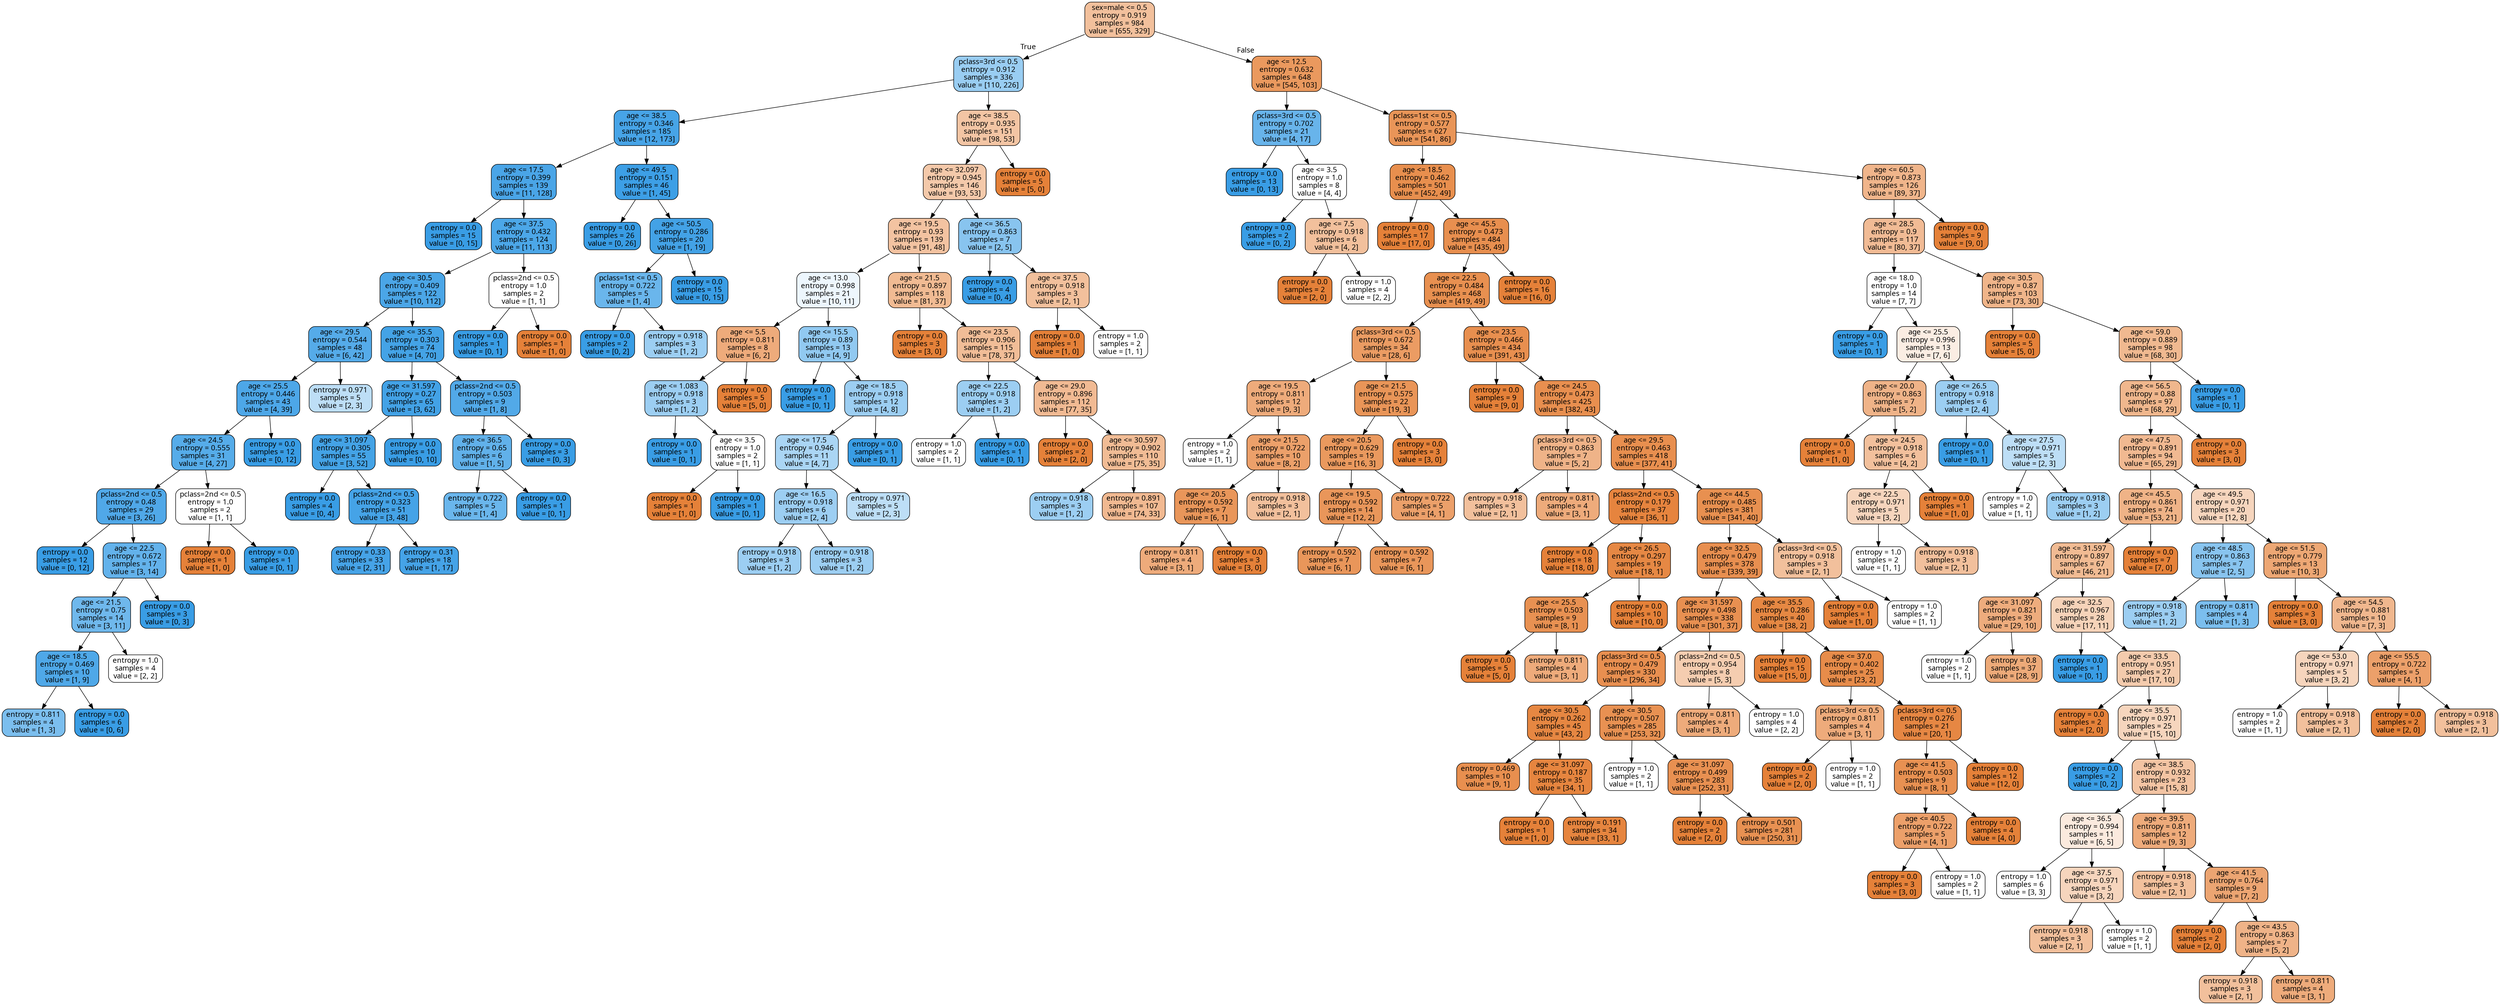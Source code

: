 digraph Tree {
node [shape=box, style="filled, rounded", color="black", fontname="FangSong"] ;
edge [fontname="FangSong"] ;
0 [label="sex=male <= 0.5\nentropy = 0.919\nsamples = 984\nvalue = [655, 329]", fillcolor="#f2c09c"] ;
1 [label="pclass=3rd <= 0.5\nentropy = 0.912\nsamples = 336\nvalue = [110, 226]", fillcolor="#99cdf2"] ;
0 -> 1 [labeldistance=2.5, labelangle=45, headlabel="True"] ;
2 [label="age <= 38.5\nentropy = 0.346\nsamples = 185\nvalue = [12, 173]", fillcolor="#47a4e7"] ;
1 -> 2 ;
3 [label="age <= 17.5\nentropy = 0.399\nsamples = 139\nvalue = [11, 128]", fillcolor="#4aa5e7"] ;
2 -> 3 ;
4 [label="entropy = 0.0\nsamples = 15\nvalue = [0, 15]", fillcolor="#399de5"] ;
3 -> 4 ;
5 [label="age <= 37.5\nentropy = 0.432\nsamples = 124\nvalue = [11, 113]", fillcolor="#4ca7e8"] ;
3 -> 5 ;
6 [label="age <= 30.5\nentropy = 0.409\nsamples = 122\nvalue = [10, 112]", fillcolor="#4ba6e7"] ;
5 -> 6 ;
7 [label="age <= 29.5\nentropy = 0.544\nsamples = 48\nvalue = [6, 42]", fillcolor="#55abe9"] ;
6 -> 7 ;
8 [label="age <= 25.5\nentropy = 0.446\nsamples = 43\nvalue = [4, 39]", fillcolor="#4da7e8"] ;
7 -> 8 ;
9 [label="age <= 24.5\nentropy = 0.555\nsamples = 31\nvalue = [4, 27]", fillcolor="#56ace9"] ;
8 -> 9 ;
10 [label="pclass=2nd <= 0.5\nentropy = 0.48\nsamples = 29\nvalue = [3, 26]", fillcolor="#50a8e8"] ;
9 -> 10 ;
11 [label="entropy = 0.0\nsamples = 12\nvalue = [0, 12]", fillcolor="#399de5"] ;
10 -> 11 ;
12 [label="age <= 22.5\nentropy = 0.672\nsamples = 17\nvalue = [3, 14]", fillcolor="#63b2eb"] ;
10 -> 12 ;
13 [label="age <= 21.5\nentropy = 0.75\nsamples = 14\nvalue = [3, 11]", fillcolor="#6fb8ec"] ;
12 -> 13 ;
14 [label="age <= 18.5\nentropy = 0.469\nsamples = 10\nvalue = [1, 9]", fillcolor="#4fa8e8"] ;
13 -> 14 ;
15 [label="entropy = 0.811\nsamples = 4\nvalue = [1, 3]", fillcolor="#7bbeee"] ;
14 -> 15 ;
16 [label="entropy = 0.0\nsamples = 6\nvalue = [0, 6]", fillcolor="#399de5"] ;
14 -> 16 ;
17 [label="entropy = 1.0\nsamples = 4\nvalue = [2, 2]", fillcolor="#ffffff"] ;
13 -> 17 ;
18 [label="entropy = 0.0\nsamples = 3\nvalue = [0, 3]", fillcolor="#399de5"] ;
12 -> 18 ;
19 [label="pclass=2nd <= 0.5\nentropy = 1.0\nsamples = 2\nvalue = [1, 1]", fillcolor="#ffffff"] ;
9 -> 19 ;
20 [label="entropy = 0.0\nsamples = 1\nvalue = [1, 0]", fillcolor="#e58139"] ;
19 -> 20 ;
21 [label="entropy = 0.0\nsamples = 1\nvalue = [0, 1]", fillcolor="#399de5"] ;
19 -> 21 ;
22 [label="entropy = 0.0\nsamples = 12\nvalue = [0, 12]", fillcolor="#399de5"] ;
8 -> 22 ;
23 [label="entropy = 0.971\nsamples = 5\nvalue = [2, 3]", fillcolor="#bddef6"] ;
7 -> 23 ;
24 [label="age <= 35.5\nentropy = 0.303\nsamples = 74\nvalue = [4, 70]", fillcolor="#44a3e6"] ;
6 -> 24 ;
25 [label="age <= 31.597\nentropy = 0.27\nsamples = 65\nvalue = [3, 62]", fillcolor="#43a2e6"] ;
24 -> 25 ;
26 [label="age <= 31.097\nentropy = 0.305\nsamples = 55\nvalue = [3, 52]", fillcolor="#44a3e6"] ;
25 -> 26 ;
27 [label="entropy = 0.0\nsamples = 4\nvalue = [0, 4]", fillcolor="#399de5"] ;
26 -> 27 ;
28 [label="pclass=2nd <= 0.5\nentropy = 0.323\nsamples = 51\nvalue = [3, 48]", fillcolor="#45a3e7"] ;
26 -> 28 ;
29 [label="entropy = 0.33\nsamples = 33\nvalue = [2, 31]", fillcolor="#46a3e7"] ;
28 -> 29 ;
30 [label="entropy = 0.31\nsamples = 18\nvalue = [1, 17]", fillcolor="#45a3e7"] ;
28 -> 30 ;
31 [label="entropy = 0.0\nsamples = 10\nvalue = [0, 10]", fillcolor="#399de5"] ;
25 -> 31 ;
32 [label="pclass=2nd <= 0.5\nentropy = 0.503\nsamples = 9\nvalue = [1, 8]", fillcolor="#52a9e8"] ;
24 -> 32 ;
33 [label="age <= 36.5\nentropy = 0.65\nsamples = 6\nvalue = [1, 5]", fillcolor="#61b1ea"] ;
32 -> 33 ;
34 [label="entropy = 0.722\nsamples = 5\nvalue = [1, 4]", fillcolor="#6ab6ec"] ;
33 -> 34 ;
35 [label="entropy = 0.0\nsamples = 1\nvalue = [0, 1]", fillcolor="#399de5"] ;
33 -> 35 ;
36 [label="entropy = 0.0\nsamples = 3\nvalue = [0, 3]", fillcolor="#399de5"] ;
32 -> 36 ;
37 [label="pclass=2nd <= 0.5\nentropy = 1.0\nsamples = 2\nvalue = [1, 1]", fillcolor="#ffffff"] ;
5 -> 37 ;
38 [label="entropy = 0.0\nsamples = 1\nvalue = [0, 1]", fillcolor="#399de5"] ;
37 -> 38 ;
39 [label="entropy = 0.0\nsamples = 1\nvalue = [1, 0]", fillcolor="#e58139"] ;
37 -> 39 ;
40 [label="age <= 49.5\nentropy = 0.151\nsamples = 46\nvalue = [1, 45]", fillcolor="#3d9fe6"] ;
2 -> 40 ;
41 [label="entropy = 0.0\nsamples = 26\nvalue = [0, 26]", fillcolor="#399de5"] ;
40 -> 41 ;
42 [label="age <= 50.5\nentropy = 0.286\nsamples = 20\nvalue = [1, 19]", fillcolor="#43a2e6"] ;
40 -> 42 ;
43 [label="pclass=1st <= 0.5\nentropy = 0.722\nsamples = 5\nvalue = [1, 4]", fillcolor="#6ab6ec"] ;
42 -> 43 ;
44 [label="entropy = 0.0\nsamples = 2\nvalue = [0, 2]", fillcolor="#399de5"] ;
43 -> 44 ;
45 [label="entropy = 0.918\nsamples = 3\nvalue = [1, 2]", fillcolor="#9ccef2"] ;
43 -> 45 ;
46 [label="entropy = 0.0\nsamples = 15\nvalue = [0, 15]", fillcolor="#399de5"] ;
42 -> 46 ;
47 [label="age <= 38.5\nentropy = 0.935\nsamples = 151\nvalue = [98, 53]", fillcolor="#f3c5a4"] ;
1 -> 47 ;
48 [label="age <= 32.097\nentropy = 0.945\nsamples = 146\nvalue = [93, 53]", fillcolor="#f4c9aa"] ;
47 -> 48 ;
49 [label="age <= 19.5\nentropy = 0.93\nsamples = 139\nvalue = [91, 48]", fillcolor="#f3c3a1"] ;
48 -> 49 ;
50 [label="age <= 13.0\nentropy = 0.998\nsamples = 21\nvalue = [10, 11]", fillcolor="#edf6fd"] ;
49 -> 50 ;
51 [label="age <= 5.5\nentropy = 0.811\nsamples = 8\nvalue = [6, 2]", fillcolor="#eeab7b"] ;
50 -> 51 ;
52 [label="age <= 1.083\nentropy = 0.918\nsamples = 3\nvalue = [1, 2]", fillcolor="#9ccef2"] ;
51 -> 52 ;
53 [label="entropy = 0.0\nsamples = 1\nvalue = [0, 1]", fillcolor="#399de5"] ;
52 -> 53 ;
54 [label="age <= 3.5\nentropy = 1.0\nsamples = 2\nvalue = [1, 1]", fillcolor="#ffffff"] ;
52 -> 54 ;
55 [label="entropy = 0.0\nsamples = 1\nvalue = [1, 0]", fillcolor="#e58139"] ;
54 -> 55 ;
56 [label="entropy = 0.0\nsamples = 1\nvalue = [0, 1]", fillcolor="#399de5"] ;
54 -> 56 ;
57 [label="entropy = 0.0\nsamples = 5\nvalue = [5, 0]", fillcolor="#e58139"] ;
51 -> 57 ;
58 [label="age <= 15.5\nentropy = 0.89\nsamples = 13\nvalue = [4, 9]", fillcolor="#91c9f1"] ;
50 -> 58 ;
59 [label="entropy = 0.0\nsamples = 1\nvalue = [0, 1]", fillcolor="#399de5"] ;
58 -> 59 ;
60 [label="age <= 18.5\nentropy = 0.918\nsamples = 12\nvalue = [4, 8]", fillcolor="#9ccef2"] ;
58 -> 60 ;
61 [label="age <= 17.5\nentropy = 0.946\nsamples = 11\nvalue = [4, 7]", fillcolor="#aad5f4"] ;
60 -> 61 ;
62 [label="age <= 16.5\nentropy = 0.918\nsamples = 6\nvalue = [2, 4]", fillcolor="#9ccef2"] ;
61 -> 62 ;
63 [label="entropy = 0.918\nsamples = 3\nvalue = [1, 2]", fillcolor="#9ccef2"] ;
62 -> 63 ;
64 [label="entropy = 0.918\nsamples = 3\nvalue = [1, 2]", fillcolor="#9ccef2"] ;
62 -> 64 ;
65 [label="entropy = 0.971\nsamples = 5\nvalue = [2, 3]", fillcolor="#bddef6"] ;
61 -> 65 ;
66 [label="entropy = 0.0\nsamples = 1\nvalue = [0, 1]", fillcolor="#399de5"] ;
60 -> 66 ;
67 [label="age <= 21.5\nentropy = 0.897\nsamples = 118\nvalue = [81, 37]", fillcolor="#f1bb93"] ;
49 -> 67 ;
68 [label="entropy = 0.0\nsamples = 3\nvalue = [3, 0]", fillcolor="#e58139"] ;
67 -> 68 ;
69 [label="age <= 23.5\nentropy = 0.906\nsamples = 115\nvalue = [78, 37]", fillcolor="#f1bd97"] ;
67 -> 69 ;
70 [label="age <= 22.5\nentropy = 0.918\nsamples = 3\nvalue = [1, 2]", fillcolor="#9ccef2"] ;
69 -> 70 ;
71 [label="entropy = 1.0\nsamples = 2\nvalue = [1, 1]", fillcolor="#ffffff"] ;
70 -> 71 ;
72 [label="entropy = 0.0\nsamples = 1\nvalue = [0, 1]", fillcolor="#399de5"] ;
70 -> 72 ;
73 [label="age <= 29.0\nentropy = 0.896\nsamples = 112\nvalue = [77, 35]", fillcolor="#f1ba93"] ;
69 -> 73 ;
74 [label="entropy = 0.0\nsamples = 2\nvalue = [2, 0]", fillcolor="#e58139"] ;
73 -> 74 ;
75 [label="age <= 30.597\nentropy = 0.902\nsamples = 110\nvalue = [75, 35]", fillcolor="#f1bc95"] ;
73 -> 75 ;
76 [label="entropy = 0.918\nsamples = 3\nvalue = [1, 2]", fillcolor="#9ccef2"] ;
75 -> 76 ;
77 [label="entropy = 0.891\nsamples = 107\nvalue = [74, 33]", fillcolor="#f1b991"] ;
75 -> 77 ;
78 [label="age <= 36.5\nentropy = 0.863\nsamples = 7\nvalue = [2, 5]", fillcolor="#88c4ef"] ;
48 -> 78 ;
79 [label="entropy = 0.0\nsamples = 4\nvalue = [0, 4]", fillcolor="#399de5"] ;
78 -> 79 ;
80 [label="age <= 37.5\nentropy = 0.918\nsamples = 3\nvalue = [2, 1]", fillcolor="#f2c09c"] ;
78 -> 80 ;
81 [label="entropy = 0.0\nsamples = 1\nvalue = [1, 0]", fillcolor="#e58139"] ;
80 -> 81 ;
82 [label="entropy = 1.0\nsamples = 2\nvalue = [1, 1]", fillcolor="#ffffff"] ;
80 -> 82 ;
83 [label="entropy = 0.0\nsamples = 5\nvalue = [5, 0]", fillcolor="#e58139"] ;
47 -> 83 ;
84 [label="age <= 12.5\nentropy = 0.632\nsamples = 648\nvalue = [545, 103]", fillcolor="#ea995e"] ;
0 -> 84 [labeldistance=2.5, labelangle=-45, headlabel="False"] ;
85 [label="pclass=3rd <= 0.5\nentropy = 0.702\nsamples = 21\nvalue = [4, 17]", fillcolor="#68b4eb"] ;
84 -> 85 ;
86 [label="entropy = 0.0\nsamples = 13\nvalue = [0, 13]", fillcolor="#399de5"] ;
85 -> 86 ;
87 [label="age <= 3.5\nentropy = 1.0\nsamples = 8\nvalue = [4, 4]", fillcolor="#ffffff"] ;
85 -> 87 ;
88 [label="entropy = 0.0\nsamples = 2\nvalue = [0, 2]", fillcolor="#399de5"] ;
87 -> 88 ;
89 [label="age <= 7.5\nentropy = 0.918\nsamples = 6\nvalue = [4, 2]", fillcolor="#f2c09c"] ;
87 -> 89 ;
90 [label="entropy = 0.0\nsamples = 2\nvalue = [2, 0]", fillcolor="#e58139"] ;
89 -> 90 ;
91 [label="entropy = 1.0\nsamples = 4\nvalue = [2, 2]", fillcolor="#ffffff"] ;
89 -> 91 ;
92 [label="pclass=1st <= 0.5\nentropy = 0.577\nsamples = 627\nvalue = [541, 86]", fillcolor="#e99558"] ;
84 -> 92 ;
93 [label="age <= 18.5\nentropy = 0.462\nsamples = 501\nvalue = [452, 49]", fillcolor="#e88f4e"] ;
92 -> 93 ;
94 [label="entropy = 0.0\nsamples = 17\nvalue = [17, 0]", fillcolor="#e58139"] ;
93 -> 94 ;
95 [label="age <= 45.5\nentropy = 0.473\nsamples = 484\nvalue = [435, 49]", fillcolor="#e88f4f"] ;
93 -> 95 ;
96 [label="age <= 22.5\nentropy = 0.484\nsamples = 468\nvalue = [419, 49]", fillcolor="#e89050"] ;
95 -> 96 ;
97 [label="pclass=3rd <= 0.5\nentropy = 0.672\nsamples = 34\nvalue = [28, 6]", fillcolor="#eb9c63"] ;
96 -> 97 ;
98 [label="age <= 19.5\nentropy = 0.811\nsamples = 12\nvalue = [9, 3]", fillcolor="#eeab7b"] ;
97 -> 98 ;
99 [label="entropy = 1.0\nsamples = 2\nvalue = [1, 1]", fillcolor="#ffffff"] ;
98 -> 99 ;
100 [label="age <= 21.5\nentropy = 0.722\nsamples = 10\nvalue = [8, 2]", fillcolor="#eca06a"] ;
98 -> 100 ;
101 [label="age <= 20.5\nentropy = 0.592\nsamples = 7\nvalue = [6, 1]", fillcolor="#e9965a"] ;
100 -> 101 ;
102 [label="entropy = 0.811\nsamples = 4\nvalue = [3, 1]", fillcolor="#eeab7b"] ;
101 -> 102 ;
103 [label="entropy = 0.0\nsamples = 3\nvalue = [3, 0]", fillcolor="#e58139"] ;
101 -> 103 ;
104 [label="entropy = 0.918\nsamples = 3\nvalue = [2, 1]", fillcolor="#f2c09c"] ;
100 -> 104 ;
105 [label="age <= 21.5\nentropy = 0.575\nsamples = 22\nvalue = [19, 3]", fillcolor="#e99558"] ;
97 -> 105 ;
106 [label="age <= 20.5\nentropy = 0.629\nsamples = 19\nvalue = [16, 3]", fillcolor="#ea995e"] ;
105 -> 106 ;
107 [label="age <= 19.5\nentropy = 0.592\nsamples = 14\nvalue = [12, 2]", fillcolor="#e9965a"] ;
106 -> 107 ;
108 [label="entropy = 0.592\nsamples = 7\nvalue = [6, 1]", fillcolor="#e9965a"] ;
107 -> 108 ;
109 [label="entropy = 0.592\nsamples = 7\nvalue = [6, 1]", fillcolor="#e9965a"] ;
107 -> 109 ;
110 [label="entropy = 0.722\nsamples = 5\nvalue = [4, 1]", fillcolor="#eca06a"] ;
106 -> 110 ;
111 [label="entropy = 0.0\nsamples = 3\nvalue = [3, 0]", fillcolor="#e58139"] ;
105 -> 111 ;
112 [label="age <= 23.5\nentropy = 0.466\nsamples = 434\nvalue = [391, 43]", fillcolor="#e88f4f"] ;
96 -> 112 ;
113 [label="entropy = 0.0\nsamples = 9\nvalue = [9, 0]", fillcolor="#e58139"] ;
112 -> 113 ;
114 [label="age <= 24.5\nentropy = 0.473\nsamples = 425\nvalue = [382, 43]", fillcolor="#e88f4f"] ;
112 -> 114 ;
115 [label="pclass=3rd <= 0.5\nentropy = 0.863\nsamples = 7\nvalue = [5, 2]", fillcolor="#efb388"] ;
114 -> 115 ;
116 [label="entropy = 0.918\nsamples = 3\nvalue = [2, 1]", fillcolor="#f2c09c"] ;
115 -> 116 ;
117 [label="entropy = 0.811\nsamples = 4\nvalue = [3, 1]", fillcolor="#eeab7b"] ;
115 -> 117 ;
118 [label="age <= 29.5\nentropy = 0.463\nsamples = 418\nvalue = [377, 41]", fillcolor="#e88f4f"] ;
114 -> 118 ;
119 [label="pclass=2nd <= 0.5\nentropy = 0.179\nsamples = 37\nvalue = [36, 1]", fillcolor="#e6843e"] ;
118 -> 119 ;
120 [label="entropy = 0.0\nsamples = 18\nvalue = [18, 0]", fillcolor="#e58139"] ;
119 -> 120 ;
121 [label="age <= 26.5\nentropy = 0.297\nsamples = 19\nvalue = [18, 1]", fillcolor="#e68844"] ;
119 -> 121 ;
122 [label="age <= 25.5\nentropy = 0.503\nsamples = 9\nvalue = [8, 1]", fillcolor="#e89152"] ;
121 -> 122 ;
123 [label="entropy = 0.0\nsamples = 5\nvalue = [5, 0]", fillcolor="#e58139"] ;
122 -> 123 ;
124 [label="entropy = 0.811\nsamples = 4\nvalue = [3, 1]", fillcolor="#eeab7b"] ;
122 -> 124 ;
125 [label="entropy = 0.0\nsamples = 10\nvalue = [10, 0]", fillcolor="#e58139"] ;
121 -> 125 ;
126 [label="age <= 44.5\nentropy = 0.485\nsamples = 381\nvalue = [341, 40]", fillcolor="#e89050"] ;
118 -> 126 ;
127 [label="age <= 32.5\nentropy = 0.479\nsamples = 378\nvalue = [339, 39]", fillcolor="#e88f50"] ;
126 -> 127 ;
128 [label="age <= 31.597\nentropy = 0.498\nsamples = 338\nvalue = [301, 37]", fillcolor="#e89051"] ;
127 -> 128 ;
129 [label="pclass=3rd <= 0.5\nentropy = 0.479\nsamples = 330\nvalue = [296, 34]", fillcolor="#e88f50"] ;
128 -> 129 ;
130 [label="age <= 30.5\nentropy = 0.262\nsamples = 45\nvalue = [43, 2]", fillcolor="#e68742"] ;
129 -> 130 ;
131 [label="entropy = 0.469\nsamples = 10\nvalue = [9, 1]", fillcolor="#e88f4f"] ;
130 -> 131 ;
132 [label="age <= 31.097\nentropy = 0.187\nsamples = 35\nvalue = [34, 1]", fillcolor="#e6853f"] ;
130 -> 132 ;
133 [label="entropy = 0.0\nsamples = 1\nvalue = [1, 0]", fillcolor="#e58139"] ;
132 -> 133 ;
134 [label="entropy = 0.191\nsamples = 34\nvalue = [33, 1]", fillcolor="#e6853f"] ;
132 -> 134 ;
135 [label="age <= 30.5\nentropy = 0.507\nsamples = 285\nvalue = [253, 32]", fillcolor="#e89152"] ;
129 -> 135 ;
136 [label="entropy = 1.0\nsamples = 2\nvalue = [1, 1]", fillcolor="#ffffff"] ;
135 -> 136 ;
137 [label="age <= 31.097\nentropy = 0.499\nsamples = 283\nvalue = [252, 31]", fillcolor="#e89051"] ;
135 -> 137 ;
138 [label="entropy = 0.0\nsamples = 2\nvalue = [2, 0]", fillcolor="#e58139"] ;
137 -> 138 ;
139 [label="entropy = 0.501\nsamples = 281\nvalue = [250, 31]", fillcolor="#e89152"] ;
137 -> 139 ;
140 [label="pclass=2nd <= 0.5\nentropy = 0.954\nsamples = 8\nvalue = [5, 3]", fillcolor="#f5cdb0"] ;
128 -> 140 ;
141 [label="entropy = 0.811\nsamples = 4\nvalue = [3, 1]", fillcolor="#eeab7b"] ;
140 -> 141 ;
142 [label="entropy = 1.0\nsamples = 4\nvalue = [2, 2]", fillcolor="#ffffff"] ;
140 -> 142 ;
143 [label="age <= 35.5\nentropy = 0.286\nsamples = 40\nvalue = [38, 2]", fillcolor="#e68843"] ;
127 -> 143 ;
144 [label="entropy = 0.0\nsamples = 15\nvalue = [15, 0]", fillcolor="#e58139"] ;
143 -> 144 ;
145 [label="age <= 37.0\nentropy = 0.402\nsamples = 25\nvalue = [23, 2]", fillcolor="#e78c4a"] ;
143 -> 145 ;
146 [label="pclass=3rd <= 0.5\nentropy = 0.811\nsamples = 4\nvalue = [3, 1]", fillcolor="#eeab7b"] ;
145 -> 146 ;
147 [label="entropy = 0.0\nsamples = 2\nvalue = [2, 0]", fillcolor="#e58139"] ;
146 -> 147 ;
148 [label="entropy = 1.0\nsamples = 2\nvalue = [1, 1]", fillcolor="#ffffff"] ;
146 -> 148 ;
149 [label="pclass=3rd <= 0.5\nentropy = 0.276\nsamples = 21\nvalue = [20, 1]", fillcolor="#e68743"] ;
145 -> 149 ;
150 [label="age <= 41.5\nentropy = 0.503\nsamples = 9\nvalue = [8, 1]", fillcolor="#e89152"] ;
149 -> 150 ;
151 [label="age <= 40.5\nentropy = 0.722\nsamples = 5\nvalue = [4, 1]", fillcolor="#eca06a"] ;
150 -> 151 ;
152 [label="entropy = 0.0\nsamples = 3\nvalue = [3, 0]", fillcolor="#e58139"] ;
151 -> 152 ;
153 [label="entropy = 1.0\nsamples = 2\nvalue = [1, 1]", fillcolor="#ffffff"] ;
151 -> 153 ;
154 [label="entropy = 0.0\nsamples = 4\nvalue = [4, 0]", fillcolor="#e58139"] ;
150 -> 154 ;
155 [label="entropy = 0.0\nsamples = 12\nvalue = [12, 0]", fillcolor="#e58139"] ;
149 -> 155 ;
156 [label="pclass=3rd <= 0.5\nentropy = 0.918\nsamples = 3\nvalue = [2, 1]", fillcolor="#f2c09c"] ;
126 -> 156 ;
157 [label="entropy = 0.0\nsamples = 1\nvalue = [1, 0]", fillcolor="#e58139"] ;
156 -> 157 ;
158 [label="entropy = 1.0\nsamples = 2\nvalue = [1, 1]", fillcolor="#ffffff"] ;
156 -> 158 ;
159 [label="entropy = 0.0\nsamples = 16\nvalue = [16, 0]", fillcolor="#e58139"] ;
95 -> 159 ;
160 [label="age <= 60.5\nentropy = 0.873\nsamples = 126\nvalue = [89, 37]", fillcolor="#f0b58b"] ;
92 -> 160 ;
161 [label="age <= 28.5\nentropy = 0.9\nsamples = 117\nvalue = [80, 37]", fillcolor="#f1bb95"] ;
160 -> 161 ;
162 [label="age <= 18.0\nentropy = 1.0\nsamples = 14\nvalue = [7, 7]", fillcolor="#ffffff"] ;
161 -> 162 ;
163 [label="entropy = 0.0\nsamples = 1\nvalue = [0, 1]", fillcolor="#399de5"] ;
162 -> 163 ;
164 [label="age <= 25.5\nentropy = 0.996\nsamples = 13\nvalue = [7, 6]", fillcolor="#fbede3"] ;
162 -> 164 ;
165 [label="age <= 20.0\nentropy = 0.863\nsamples = 7\nvalue = [5, 2]", fillcolor="#efb388"] ;
164 -> 165 ;
166 [label="entropy = 0.0\nsamples = 1\nvalue = [1, 0]", fillcolor="#e58139"] ;
165 -> 166 ;
167 [label="age <= 24.5\nentropy = 0.918\nsamples = 6\nvalue = [4, 2]", fillcolor="#f2c09c"] ;
165 -> 167 ;
168 [label="age <= 22.5\nentropy = 0.971\nsamples = 5\nvalue = [3, 2]", fillcolor="#f6d5bd"] ;
167 -> 168 ;
169 [label="entropy = 1.0\nsamples = 2\nvalue = [1, 1]", fillcolor="#ffffff"] ;
168 -> 169 ;
170 [label="entropy = 0.918\nsamples = 3\nvalue = [2, 1]", fillcolor="#f2c09c"] ;
168 -> 170 ;
171 [label="entropy = 0.0\nsamples = 1\nvalue = [1, 0]", fillcolor="#e58139"] ;
167 -> 171 ;
172 [label="age <= 26.5\nentropy = 0.918\nsamples = 6\nvalue = [2, 4]", fillcolor="#9ccef2"] ;
164 -> 172 ;
173 [label="entropy = 0.0\nsamples = 1\nvalue = [0, 1]", fillcolor="#399de5"] ;
172 -> 173 ;
174 [label="age <= 27.5\nentropy = 0.971\nsamples = 5\nvalue = [2, 3]", fillcolor="#bddef6"] ;
172 -> 174 ;
175 [label="entropy = 1.0\nsamples = 2\nvalue = [1, 1]", fillcolor="#ffffff"] ;
174 -> 175 ;
176 [label="entropy = 0.918\nsamples = 3\nvalue = [1, 2]", fillcolor="#9ccef2"] ;
174 -> 176 ;
177 [label="age <= 30.5\nentropy = 0.87\nsamples = 103\nvalue = [73, 30]", fillcolor="#f0b58a"] ;
161 -> 177 ;
178 [label="entropy = 0.0\nsamples = 5\nvalue = [5, 0]", fillcolor="#e58139"] ;
177 -> 178 ;
179 [label="age <= 59.0\nentropy = 0.889\nsamples = 98\nvalue = [68, 30]", fillcolor="#f0b990"] ;
177 -> 179 ;
180 [label="age <= 56.5\nentropy = 0.88\nsamples = 97\nvalue = [68, 29]", fillcolor="#f0b78d"] ;
179 -> 180 ;
181 [label="age <= 47.5\nentropy = 0.891\nsamples = 94\nvalue = [65, 29]", fillcolor="#f1b991"] ;
180 -> 181 ;
182 [label="age <= 45.5\nentropy = 0.861\nsamples = 74\nvalue = [53, 21]", fillcolor="#efb387"] ;
181 -> 182 ;
183 [label="age <= 31.597\nentropy = 0.897\nsamples = 67\nvalue = [46, 21]", fillcolor="#f1bb93"] ;
182 -> 183 ;
184 [label="age <= 31.097\nentropy = 0.821\nsamples = 39\nvalue = [29, 10]", fillcolor="#eeac7d"] ;
183 -> 184 ;
185 [label="entropy = 1.0\nsamples = 2\nvalue = [1, 1]", fillcolor="#ffffff"] ;
184 -> 185 ;
186 [label="entropy = 0.8\nsamples = 37\nvalue = [28, 9]", fillcolor="#edaa79"] ;
184 -> 186 ;
187 [label="age <= 32.5\nentropy = 0.967\nsamples = 28\nvalue = [17, 11]", fillcolor="#f6d3b9"] ;
183 -> 187 ;
188 [label="entropy = 0.0\nsamples = 1\nvalue = [0, 1]", fillcolor="#399de5"] ;
187 -> 188 ;
189 [label="age <= 33.5\nentropy = 0.951\nsamples = 27\nvalue = [17, 10]", fillcolor="#f4cbad"] ;
187 -> 189 ;
190 [label="entropy = 0.0\nsamples = 2\nvalue = [2, 0]", fillcolor="#e58139"] ;
189 -> 190 ;
191 [label="age <= 35.5\nentropy = 0.971\nsamples = 25\nvalue = [15, 10]", fillcolor="#f6d5bd"] ;
189 -> 191 ;
192 [label="entropy = 0.0\nsamples = 2\nvalue = [0, 2]", fillcolor="#399de5"] ;
191 -> 192 ;
193 [label="age <= 38.5\nentropy = 0.932\nsamples = 23\nvalue = [15, 8]", fillcolor="#f3c4a3"] ;
191 -> 193 ;
194 [label="age <= 36.5\nentropy = 0.994\nsamples = 11\nvalue = [6, 5]", fillcolor="#fbeade"] ;
193 -> 194 ;
195 [label="entropy = 1.0\nsamples = 6\nvalue = [3, 3]", fillcolor="#ffffff"] ;
194 -> 195 ;
196 [label="age <= 37.5\nentropy = 0.971\nsamples = 5\nvalue = [3, 2]", fillcolor="#f6d5bd"] ;
194 -> 196 ;
197 [label="entropy = 0.918\nsamples = 3\nvalue = [2, 1]", fillcolor="#f2c09c"] ;
196 -> 197 ;
198 [label="entropy = 1.0\nsamples = 2\nvalue = [1, 1]", fillcolor="#ffffff"] ;
196 -> 198 ;
199 [label="age <= 39.5\nentropy = 0.811\nsamples = 12\nvalue = [9, 3]", fillcolor="#eeab7b"] ;
193 -> 199 ;
200 [label="entropy = 0.918\nsamples = 3\nvalue = [2, 1]", fillcolor="#f2c09c"] ;
199 -> 200 ;
201 [label="age <= 41.5\nentropy = 0.764\nsamples = 9\nvalue = [7, 2]", fillcolor="#eca572"] ;
199 -> 201 ;
202 [label="entropy = 0.0\nsamples = 2\nvalue = [2, 0]", fillcolor="#e58139"] ;
201 -> 202 ;
203 [label="age <= 43.5\nentropy = 0.863\nsamples = 7\nvalue = [5, 2]", fillcolor="#efb388"] ;
201 -> 203 ;
204 [label="entropy = 0.918\nsamples = 3\nvalue = [2, 1]", fillcolor="#f2c09c"] ;
203 -> 204 ;
205 [label="entropy = 0.811\nsamples = 4\nvalue = [3, 1]", fillcolor="#eeab7b"] ;
203 -> 205 ;
206 [label="entropy = 0.0\nsamples = 7\nvalue = [7, 0]", fillcolor="#e58139"] ;
182 -> 206 ;
207 [label="age <= 49.5\nentropy = 0.971\nsamples = 20\nvalue = [12, 8]", fillcolor="#f6d5bd"] ;
181 -> 207 ;
208 [label="age <= 48.5\nentropy = 0.863\nsamples = 7\nvalue = [2, 5]", fillcolor="#88c4ef"] ;
207 -> 208 ;
209 [label="entropy = 0.918\nsamples = 3\nvalue = [1, 2]", fillcolor="#9ccef2"] ;
208 -> 209 ;
210 [label="entropy = 0.811\nsamples = 4\nvalue = [1, 3]", fillcolor="#7bbeee"] ;
208 -> 210 ;
211 [label="age <= 51.5\nentropy = 0.779\nsamples = 13\nvalue = [10, 3]", fillcolor="#eda774"] ;
207 -> 211 ;
212 [label="entropy = 0.0\nsamples = 3\nvalue = [3, 0]", fillcolor="#e58139"] ;
211 -> 212 ;
213 [label="age <= 54.5\nentropy = 0.881\nsamples = 10\nvalue = [7, 3]", fillcolor="#f0b78e"] ;
211 -> 213 ;
214 [label="age <= 53.0\nentropy = 0.971\nsamples = 5\nvalue = [3, 2]", fillcolor="#f6d5bd"] ;
213 -> 214 ;
215 [label="entropy = 1.0\nsamples = 2\nvalue = [1, 1]", fillcolor="#ffffff"] ;
214 -> 215 ;
216 [label="entropy = 0.918\nsamples = 3\nvalue = [2, 1]", fillcolor="#f2c09c"] ;
214 -> 216 ;
217 [label="age <= 55.5\nentropy = 0.722\nsamples = 5\nvalue = [4, 1]", fillcolor="#eca06a"] ;
213 -> 217 ;
218 [label="entropy = 0.0\nsamples = 2\nvalue = [2, 0]", fillcolor="#e58139"] ;
217 -> 218 ;
219 [label="entropy = 0.918\nsamples = 3\nvalue = [2, 1]", fillcolor="#f2c09c"] ;
217 -> 219 ;
220 [label="entropy = 0.0\nsamples = 3\nvalue = [3, 0]", fillcolor="#e58139"] ;
180 -> 220 ;
221 [label="entropy = 0.0\nsamples = 1\nvalue = [0, 1]", fillcolor="#399de5"] ;
179 -> 221 ;
222 [label="entropy = 0.0\nsamples = 9\nvalue = [9, 0]", fillcolor="#e58139"] ;
160 -> 222 ;
}
